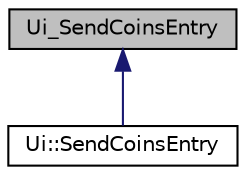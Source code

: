 digraph "Ui_SendCoinsEntry"
{
 // LATEX_PDF_SIZE
  edge [fontname="Helvetica",fontsize="10",labelfontname="Helvetica",labelfontsize="10"];
  node [fontname="Helvetica",fontsize="10",shape=record];
  Node0 [label="Ui_SendCoinsEntry",height=0.2,width=0.4,color="black", fillcolor="grey75", style="filled", fontcolor="black",tooltip=" "];
  Node0 -> Node1 [dir="back",color="midnightblue",fontsize="10",style="solid"];
  Node1 [label="Ui::SendCoinsEntry",height=0.2,width=0.4,color="black", fillcolor="white", style="filled",URL="$class_ui_1_1_send_coins_entry.html",tooltip=" "];
}
